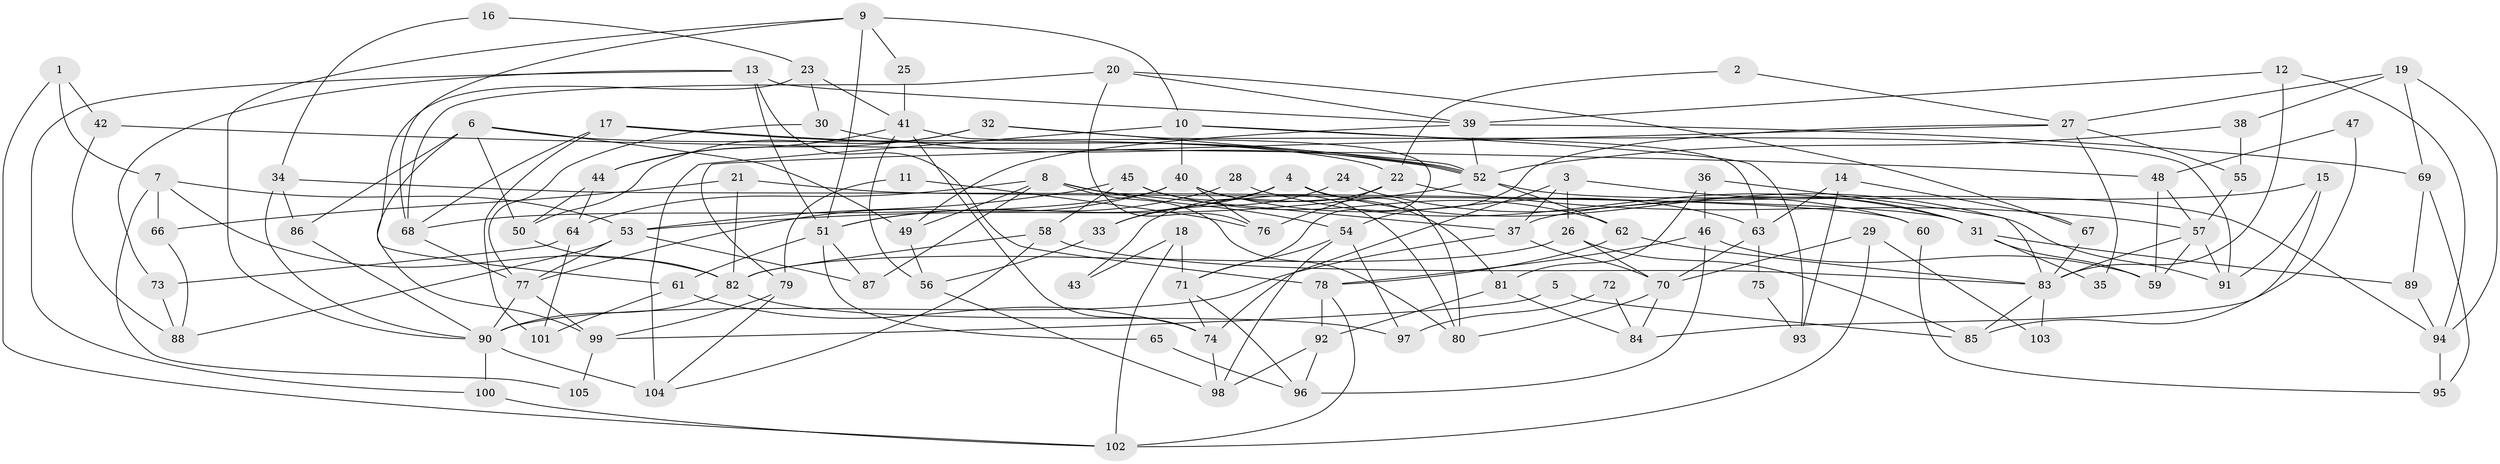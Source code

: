 // Generated by graph-tools (version 1.1) at 2025/26/03/09/25 03:26:15]
// undirected, 105 vertices, 210 edges
graph export_dot {
graph [start="1"]
  node [color=gray90,style=filled];
  1;
  2;
  3;
  4;
  5;
  6;
  7;
  8;
  9;
  10;
  11;
  12;
  13;
  14;
  15;
  16;
  17;
  18;
  19;
  20;
  21;
  22;
  23;
  24;
  25;
  26;
  27;
  28;
  29;
  30;
  31;
  32;
  33;
  34;
  35;
  36;
  37;
  38;
  39;
  40;
  41;
  42;
  43;
  44;
  45;
  46;
  47;
  48;
  49;
  50;
  51;
  52;
  53;
  54;
  55;
  56;
  57;
  58;
  59;
  60;
  61;
  62;
  63;
  64;
  65;
  66;
  67;
  68;
  69;
  70;
  71;
  72;
  73;
  74;
  75;
  76;
  77;
  78;
  79;
  80;
  81;
  82;
  83;
  84;
  85;
  86;
  87;
  88;
  89;
  90;
  91;
  92;
  93;
  94;
  95;
  96;
  97;
  98;
  99;
  100;
  101;
  102;
  103;
  104;
  105;
  1 -- 7;
  1 -- 102;
  1 -- 42;
  2 -- 22;
  2 -- 27;
  3 -- 26;
  3 -- 37;
  3 -- 31;
  3 -- 74;
  4 -- 80;
  4 -- 51;
  4 -- 33;
  4 -- 91;
  5 -- 99;
  5 -- 85;
  6 -- 49;
  6 -- 99;
  6 -- 22;
  6 -- 50;
  6 -- 86;
  7 -- 82;
  7 -- 53;
  7 -- 66;
  7 -- 105;
  8 -- 37;
  8 -- 54;
  8 -- 49;
  8 -- 64;
  8 -- 80;
  8 -- 87;
  9 -- 10;
  9 -- 90;
  9 -- 25;
  9 -- 51;
  9 -- 68;
  10 -- 91;
  10 -- 40;
  10 -- 93;
  10 -- 104;
  11 -- 79;
  11 -- 76;
  12 -- 83;
  12 -- 94;
  12 -- 39;
  13 -- 51;
  13 -- 73;
  13 -- 39;
  13 -- 78;
  13 -- 100;
  14 -- 63;
  14 -- 67;
  14 -- 93;
  15 -- 91;
  15 -- 85;
  15 -- 37;
  16 -- 23;
  16 -- 34;
  17 -- 52;
  17 -- 52;
  17 -- 68;
  17 -- 101;
  18 -- 102;
  18 -- 71;
  18 -- 43;
  19 -- 38;
  19 -- 94;
  19 -- 27;
  19 -- 69;
  20 -- 68;
  20 -- 39;
  20 -- 67;
  20 -- 76;
  21 -- 82;
  21 -- 31;
  21 -- 66;
  22 -- 76;
  22 -- 43;
  22 -- 57;
  23 -- 41;
  23 -- 30;
  23 -- 61;
  24 -- 60;
  24 -- 33;
  25 -- 41;
  26 -- 70;
  26 -- 82;
  26 -- 85;
  27 -- 54;
  27 -- 35;
  27 -- 55;
  27 -- 79;
  28 -- 31;
  28 -- 51;
  29 -- 70;
  29 -- 102;
  29 -- 103;
  30 -- 52;
  30 -- 77;
  31 -- 59;
  31 -- 35;
  31 -- 89;
  32 -- 52;
  32 -- 44;
  32 -- 50;
  32 -- 63;
  33 -- 56;
  34 -- 90;
  34 -- 86;
  34 -- 60;
  36 -- 83;
  36 -- 81;
  36 -- 46;
  37 -- 90;
  37 -- 70;
  38 -- 55;
  38 -- 52;
  39 -- 49;
  39 -- 52;
  39 -- 69;
  40 -- 63;
  40 -- 77;
  40 -- 68;
  40 -- 76;
  40 -- 81;
  41 -- 44;
  41 -- 74;
  41 -- 56;
  41 -- 71;
  42 -- 88;
  42 -- 48;
  44 -- 64;
  44 -- 50;
  45 -- 53;
  45 -- 62;
  45 -- 58;
  45 -- 80;
  46 -- 78;
  46 -- 59;
  46 -- 96;
  47 -- 48;
  47 -- 84;
  48 -- 57;
  48 -- 59;
  49 -- 56;
  50 -- 82;
  51 -- 61;
  51 -- 65;
  51 -- 87;
  52 -- 53;
  52 -- 62;
  52 -- 94;
  53 -- 87;
  53 -- 77;
  53 -- 88;
  54 -- 98;
  54 -- 71;
  54 -- 97;
  55 -- 57;
  56 -- 98;
  57 -- 59;
  57 -- 83;
  57 -- 91;
  58 -- 82;
  58 -- 83;
  58 -- 104;
  60 -- 95;
  61 -- 74;
  61 -- 101;
  62 -- 83;
  62 -- 78;
  63 -- 70;
  63 -- 75;
  64 -- 101;
  64 -- 73;
  65 -- 96;
  66 -- 88;
  67 -- 83;
  68 -- 77;
  69 -- 89;
  69 -- 95;
  70 -- 80;
  70 -- 84;
  71 -- 74;
  71 -- 96;
  72 -- 84;
  72 -- 97;
  73 -- 88;
  74 -- 98;
  75 -- 93;
  77 -- 90;
  77 -- 99;
  78 -- 92;
  78 -- 102;
  79 -- 104;
  79 -- 99;
  81 -- 92;
  81 -- 84;
  82 -- 90;
  82 -- 97;
  83 -- 85;
  83 -- 103;
  86 -- 90;
  89 -- 94;
  90 -- 104;
  90 -- 100;
  92 -- 96;
  92 -- 98;
  94 -- 95;
  99 -- 105;
  100 -- 102;
}

